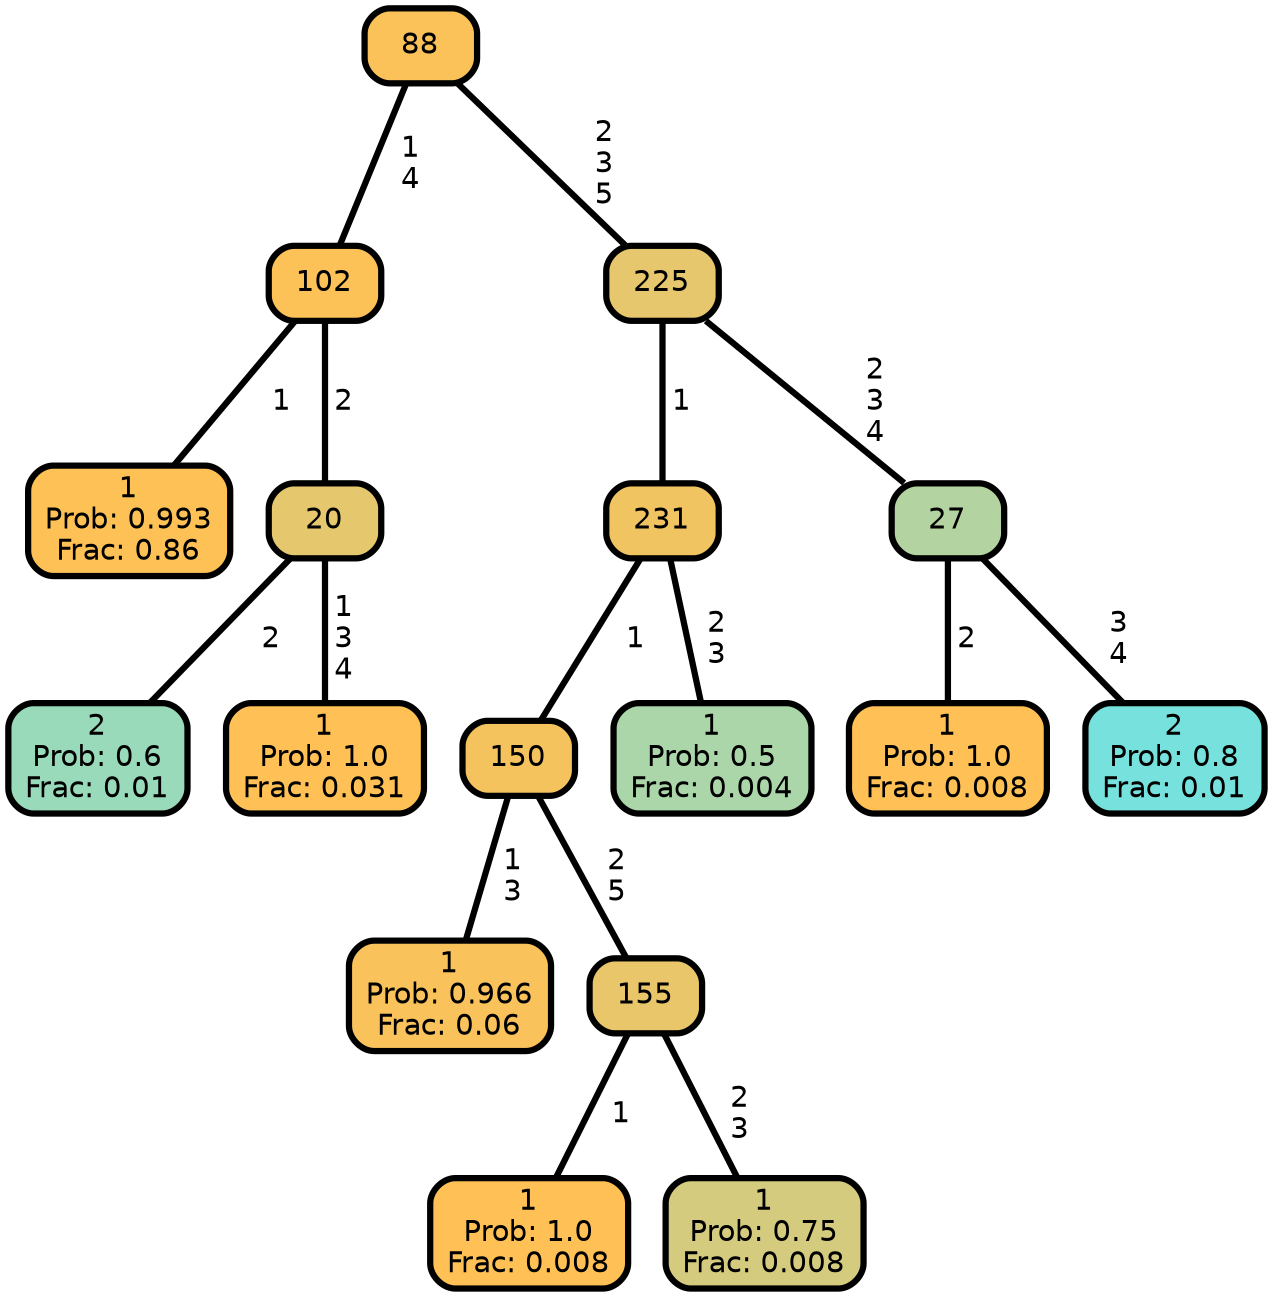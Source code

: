 graph Tree {
node [shape=box, style="filled, rounded",color="black",penwidth="3",fontcolor="black",                 fontname=helvetica] ;
graph [ranksep="0 equally", splines=straight,                 bgcolor=transparent, dpi=200] ;
edge [fontname=helvetica, color=black] ;
0 [label="1
Prob: 0.993
Frac: 0.86", fillcolor="#fdc156"] ;
1 [label="102", fillcolor="#fcc157"] ;
2 [label="2
Prob: 0.6
Frac: 0.01", fillcolor="#99dabb"] ;
3 [label="20", fillcolor="#e5c76e"] ;
4 [label="1
Prob: 1.0
Frac: 0.031", fillcolor="#ffc155"] ;
5 [label="88", fillcolor="#fac259"] ;
6 [label="1
Prob: 0.966
Frac: 0.06", fillcolor="#f9c25a"] ;
7 [label="150", fillcolor="#f5c35e"] ;
8 [label="1
Prob: 1.0
Frac: 0.008", fillcolor="#ffc155"] ;
9 [label="155", fillcolor="#e9c66a"] ;
10 [label="1
Prob: 0.75
Frac: 0.008", fillcolor="#d4cb7f"] ;
11 [label="231", fillcolor="#f1c462"] ;
12 [label="1
Prob: 0.5
Frac: 0.004", fillcolor="#aad6aa"] ;
13 [label="225", fillcolor="#e6c76d"] ;
14 [label="1
Prob: 1.0
Frac: 0.008", fillcolor="#ffc155"] ;
15 [label="27", fillcolor="#b3d3a0"] ;
16 [label="2
Prob: 0.8
Frac: 0.01", fillcolor="#77e2dd"] ;
1 -- 0 [label=" 1",penwidth=3] ;
1 -- 3 [label=" 2",penwidth=3] ;
3 -- 2 [label=" 2",penwidth=3] ;
3 -- 4 [label=" 1\n 3\n 4",penwidth=3] ;
5 -- 1 [label=" 1\n 4",penwidth=3] ;
5 -- 13 [label=" 2\n 3\n 5",penwidth=3] ;
7 -- 6 [label=" 1\n 3",penwidth=3] ;
7 -- 9 [label=" 2\n 5",penwidth=3] ;
9 -- 8 [label=" 1",penwidth=3] ;
9 -- 10 [label=" 2\n 3",penwidth=3] ;
11 -- 7 [label=" 1",penwidth=3] ;
11 -- 12 [label=" 2\n 3",penwidth=3] ;
13 -- 11 [label=" 1",penwidth=3] ;
13 -- 15 [label=" 2\n 3\n 4",penwidth=3] ;
15 -- 14 [label=" 2",penwidth=3] ;
15 -- 16 [label=" 3\n 4",penwidth=3] ;
{rank = same;}}